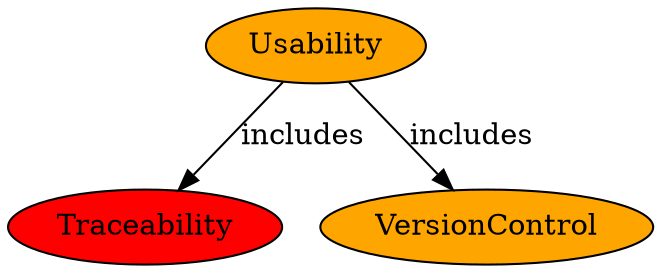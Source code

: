 digraph {
	Traceability [shape=oval, fillcolor=red, style=filled, URL="_global_2_Traceability.svg"];
	Usability [shape=oval, fillcolor=orange, style=filled, URL="_global_2_Usability.svg"];
	Traceability [shape=oval, fillcolor=red, style=filled, URL="_global_2_Traceability.svg"];
	VersionControl [shape=oval, fillcolor=orange, style=filled, URL="_global_2_VersionControl.svg"];
	Usability -> Traceability [ label = "includes" ];
	Usability -> VersionControl [ label = "includes" ];
}
